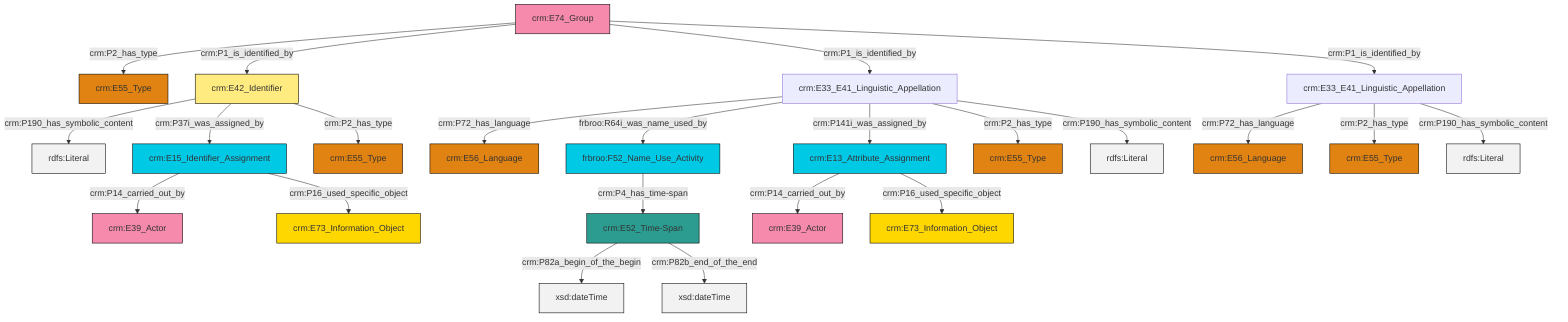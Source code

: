 graph TD
classDef Literal fill:#f2f2f2,stroke:#000000;
classDef CRM_Entity fill:#FFFFFF,stroke:#000000;
classDef Temporal_Entity fill:#00C9E6, stroke:#000000;
classDef Type fill:#E18312, stroke:#000000;
classDef Time-Span fill:#2C9C91, stroke:#000000;
classDef Appellation fill:#FFEB7F, stroke:#000000;
classDef Place fill:#008836, stroke:#000000;
classDef Persistent_Item fill:#B266B2, stroke:#000000;
classDef Conceptual_Object fill:#FFD700, stroke:#000000;
classDef Physical_Thing fill:#D2B48C, stroke:#000000;
classDef Actor fill:#f58aad, stroke:#000000;
classDef PC_Classes fill:#4ce600, stroke:#000000;
classDef Multi fill:#cccccc,stroke:#000000;

0["crm:E52_Time-Span"]:::Time-Span -->|crm:P82a_begin_of_the_begin| 1[xsd:dateTime]:::Literal
6["crm:E42_Identifier"]:::Appellation -->|crm:P190_has_symbolic_content| 7[rdfs:Literal]:::Literal
0["crm:E52_Time-Span"]:::Time-Span -->|crm:P82b_end_of_the_end| 8[xsd:dateTime]:::Literal
11["crm:E33_E41_Linguistic_Appellation"]:::Default -->|crm:P72_has_language| 12["crm:E56_Language"]:::Type
6["crm:E42_Identifier"]:::Appellation -->|crm:P37i_was_assigned_by| 19["crm:E15_Identifier_Assignment"]:::Temporal_Entity
13["crm:E74_Group"]:::Actor -->|crm:P2_has_type| 20["crm:E55_Type"]:::Type
21["crm:E33_E41_Linguistic_Appellation"]:::Default -->|crm:P72_has_language| 22["crm:E56_Language"]:::Type
13["crm:E74_Group"]:::Actor -->|crm:P1_is_identified_by| 6["crm:E42_Identifier"]:::Appellation
13["crm:E74_Group"]:::Actor -->|crm:P1_is_identified_by| 21["crm:E33_E41_Linguistic_Appellation"]:::Default
13["crm:E74_Group"]:::Actor -->|crm:P1_is_identified_by| 11["crm:E33_E41_Linguistic_Appellation"]:::Default
11["crm:E33_E41_Linguistic_Appellation"]:::Default -->|crm:P2_has_type| 23["crm:E55_Type"]:::Type
27["crm:E13_Attribute_Assignment"]:::Temporal_Entity -->|crm:P14_carried_out_by| 25["crm:E39_Actor"]:::Actor
19["crm:E15_Identifier_Assignment"]:::Temporal_Entity -->|crm:P14_carried_out_by| 28["crm:E39_Actor"]:::Actor
21["crm:E33_E41_Linguistic_Appellation"]:::Default -->|frbroo:R64i_was_name_used_by| 17["frbroo:F52_Name_Use_Activity"]:::Temporal_Entity
21["crm:E33_E41_Linguistic_Appellation"]:::Default -->|crm:P141i_was_assigned_by| 27["crm:E13_Attribute_Assignment"]:::Temporal_Entity
19["crm:E15_Identifier_Assignment"]:::Temporal_Entity -->|crm:P16_used_specific_object| 2["crm:E73_Information_Object"]:::Conceptual_Object
21["crm:E33_E41_Linguistic_Appellation"]:::Default -->|crm:P2_has_type| 15["crm:E55_Type"]:::Type
21["crm:E33_E41_Linguistic_Appellation"]:::Default -->|crm:P190_has_symbolic_content| 34[rdfs:Literal]:::Literal
17["frbroo:F52_Name_Use_Activity"]:::Temporal_Entity -->|crm:P4_has_time-span| 0["crm:E52_Time-Span"]:::Time-Span
27["crm:E13_Attribute_Assignment"]:::Temporal_Entity -->|crm:P16_used_specific_object| 9["crm:E73_Information_Object"]:::Conceptual_Object
6["crm:E42_Identifier"]:::Appellation -->|crm:P2_has_type| 4["crm:E55_Type"]:::Type
11["crm:E33_E41_Linguistic_Appellation"]:::Default -->|crm:P190_has_symbolic_content| 40[rdfs:Literal]:::Literal